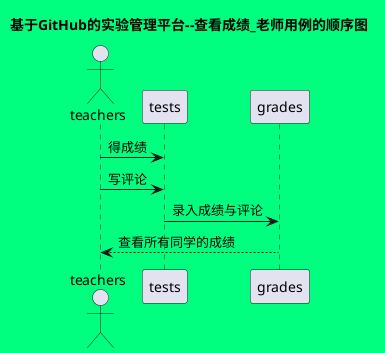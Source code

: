 @startuml
skinparam backgroundColor #00FF7F

title 基于GitHub的实验管理平台--查看成绩_老师用例的顺序图
actor teachers
teachers -> tests: 得成绩
teachers -> tests: 写评论
tests -> grades: 录入成绩与评论
grades --> teachers:查看所有同学的成绩
@enduml